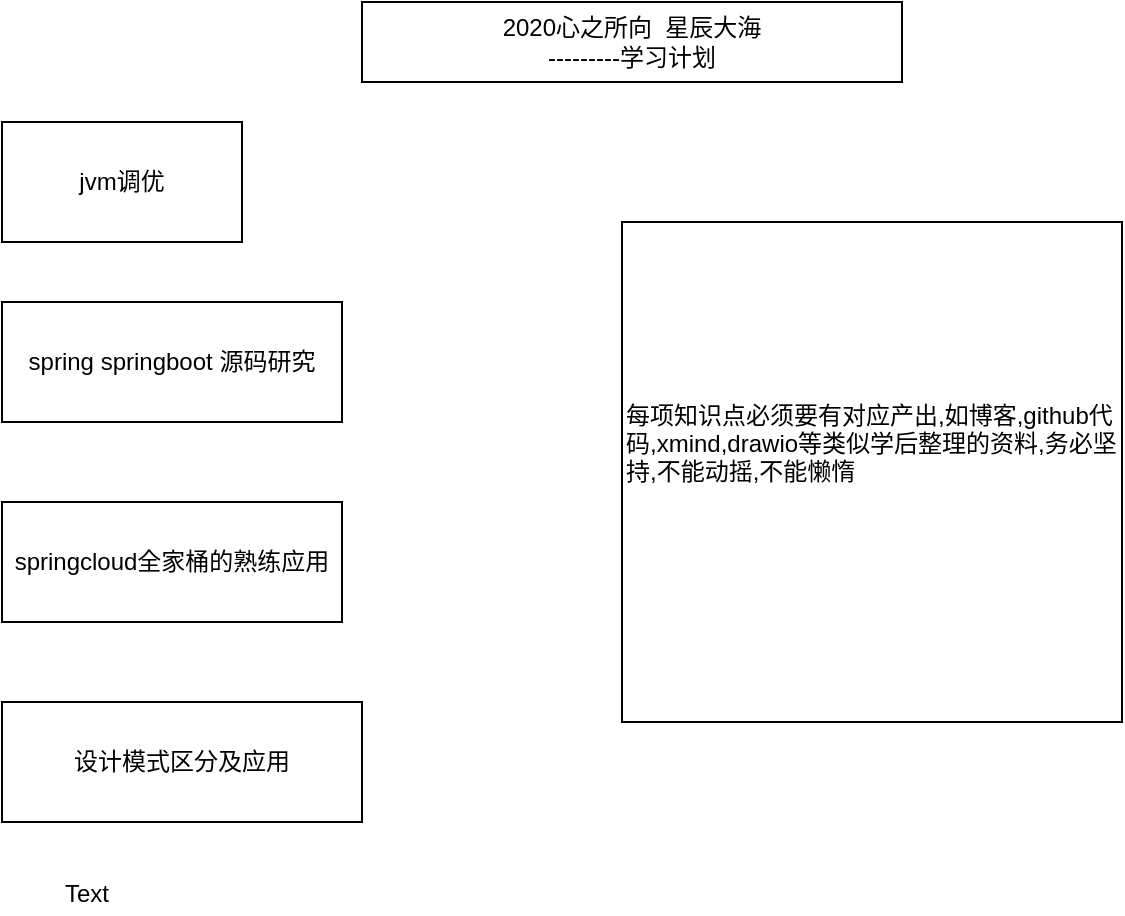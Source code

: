 <mxfile version="13.3.6" type="github">
  <diagram id="HH-Alau5WofugaE-LvpL" name="第 1 页">
    <mxGraphModel dx="846" dy="440" grid="1" gridSize="10" guides="1" tooltips="1" connect="1" arrows="1" fold="1" page="1" pageScale="1" pageWidth="827" pageHeight="1169" math="0" shadow="0">
      <root>
        <mxCell id="0" />
        <mxCell id="1" parent="0" />
        <mxCell id="Dx8XvzDy_XYDV73OcFw9-1" value="2020心之所向&amp;nbsp; 星辰大海&lt;br&gt;---------学习计划" style="rounded=0;whiteSpace=wrap;html=1;" vertex="1" parent="1">
          <mxGeometry x="210" y="40" width="270" height="40" as="geometry" />
        </mxCell>
        <mxCell id="Dx8XvzDy_XYDV73OcFw9-2" value="jvm调优" style="rounded=0;whiteSpace=wrap;html=1;" vertex="1" parent="1">
          <mxGeometry x="30" y="100" width="120" height="60" as="geometry" />
        </mxCell>
        <mxCell id="Dx8XvzDy_XYDV73OcFw9-3" value="spring springboot 源码研究" style="rounded=0;whiteSpace=wrap;html=1;" vertex="1" parent="1">
          <mxGeometry x="30" y="190" width="170" height="60" as="geometry" />
        </mxCell>
        <mxCell id="Dx8XvzDy_XYDV73OcFw9-4" value="springcloud全家桶的熟练应用" style="rounded=0;whiteSpace=wrap;html=1;" vertex="1" parent="1">
          <mxGeometry x="30" y="290" width="170" height="60" as="geometry" />
        </mxCell>
        <mxCell id="Dx8XvzDy_XYDV73OcFw9-5" value="设计模式区分及应用" style="rounded=0;whiteSpace=wrap;html=1;" vertex="1" parent="1">
          <mxGeometry x="30" y="390" width="180" height="60" as="geometry" />
        </mxCell>
        <mxCell id="Dx8XvzDy_XYDV73OcFw9-37" value="Text" style="text;html=1;align=center;verticalAlign=middle;resizable=0;points=[];autosize=1;" vertex="1" parent="1">
          <mxGeometry x="52" y="476" width="40" height="20" as="geometry" />
        </mxCell>
        <mxCell id="Dx8XvzDy_XYDV73OcFw9-38" value="&lt;div&gt;&lt;span&gt;每项知识点必须要有对应产出,如博客,github代码,xmind,drawio等类似学后整理的资料,&lt;/span&gt;&lt;span&gt;务必坚持,不能动摇,不能懒惰&lt;/span&gt;&lt;/div&gt;&lt;div&gt;&lt;br&gt;&lt;/div&gt;&lt;div style=&quot;text-align: center&quot;&gt;&lt;br&gt;&lt;/div&gt;" style="whiteSpace=wrap;html=1;aspect=fixed;align=left;" vertex="1" parent="1">
          <mxGeometry x="340" y="150" width="250" height="250" as="geometry" />
        </mxCell>
      </root>
    </mxGraphModel>
  </diagram>
</mxfile>
